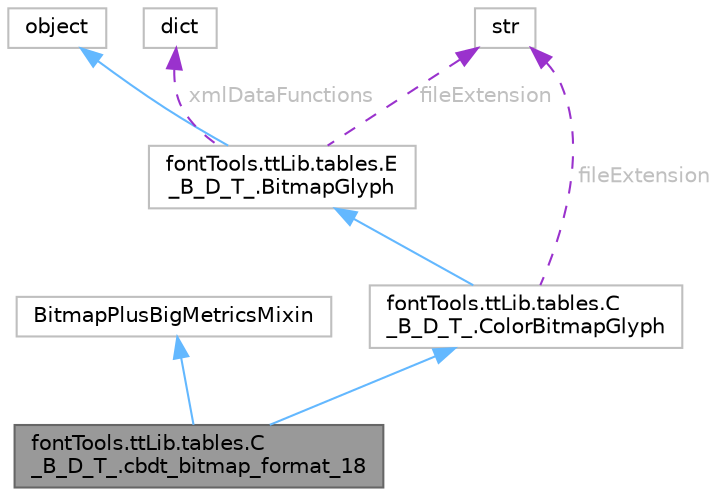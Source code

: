 digraph "fontTools.ttLib.tables.C_B_D_T_.cbdt_bitmap_format_18"
{
 // LATEX_PDF_SIZE
  bgcolor="transparent";
  edge [fontname=Helvetica,fontsize=10,labelfontname=Helvetica,labelfontsize=10];
  node [fontname=Helvetica,fontsize=10,shape=box,height=0.2,width=0.4];
  Node1 [id="Node000001",label="fontTools.ttLib.tables.C\l_B_D_T_.cbdt_bitmap_format_18",height=0.2,width=0.4,color="gray40", fillcolor="grey60", style="filled", fontcolor="black",tooltip=" "];
  Node2 -> Node1 [id="edge1_Node000001_Node000002",dir="back",color="steelblue1",style="solid",tooltip=" "];
  Node2 [id="Node000002",label="BitmapPlusBigMetricsMixin",height=0.2,width=0.4,color="grey75", fillcolor="white", style="filled",URL="$d8/d7e/classBitmapPlusBigMetricsMixin.html",tooltip=" "];
  Node3 -> Node1 [id="edge2_Node000001_Node000003",dir="back",color="steelblue1",style="solid",tooltip=" "];
  Node3 [id="Node000003",label="fontTools.ttLib.tables.C\l_B_D_T_.ColorBitmapGlyph",height=0.2,width=0.4,color="grey75", fillcolor="white", style="filled",URL="$da/df0/classfontTools_1_1ttLib_1_1tables_1_1C__B__D__T___1_1ColorBitmapGlyph.html",tooltip=" "];
  Node4 -> Node3 [id="edge3_Node000003_Node000004",dir="back",color="steelblue1",style="solid",tooltip=" "];
  Node4 [id="Node000004",label="fontTools.ttLib.tables.E\l_B_D_T_.BitmapGlyph",height=0.2,width=0.4,color="grey75", fillcolor="white", style="filled",URL="$d0/dc9/classfontTools_1_1ttLib_1_1tables_1_1E__B__D__T___1_1BitmapGlyph.html",tooltip=" "];
  Node5 -> Node4 [id="edge4_Node000004_Node000005",dir="back",color="steelblue1",style="solid",tooltip=" "];
  Node5 [id="Node000005",label="object",height=0.2,width=0.4,color="grey75", fillcolor="white", style="filled",tooltip=" "];
  Node6 -> Node4 [id="edge5_Node000004_Node000006",dir="back",color="darkorchid3",style="dashed",tooltip=" ",label=" fileExtension",fontcolor="grey" ];
  Node6 [id="Node000006",label="str",height=0.2,width=0.4,color="grey75", fillcolor="white", style="filled",tooltip=" "];
  Node7 -> Node4 [id="edge6_Node000004_Node000007",dir="back",color="darkorchid3",style="dashed",tooltip=" ",label=" xmlDataFunctions",fontcolor="grey" ];
  Node7 [id="Node000007",label="dict",height=0.2,width=0.4,color="grey75", fillcolor="white", style="filled",tooltip=" "];
  Node6 -> Node3 [id="edge7_Node000003_Node000006",dir="back",color="darkorchid3",style="dashed",tooltip=" ",label=" fileExtension",fontcolor="grey" ];
}
